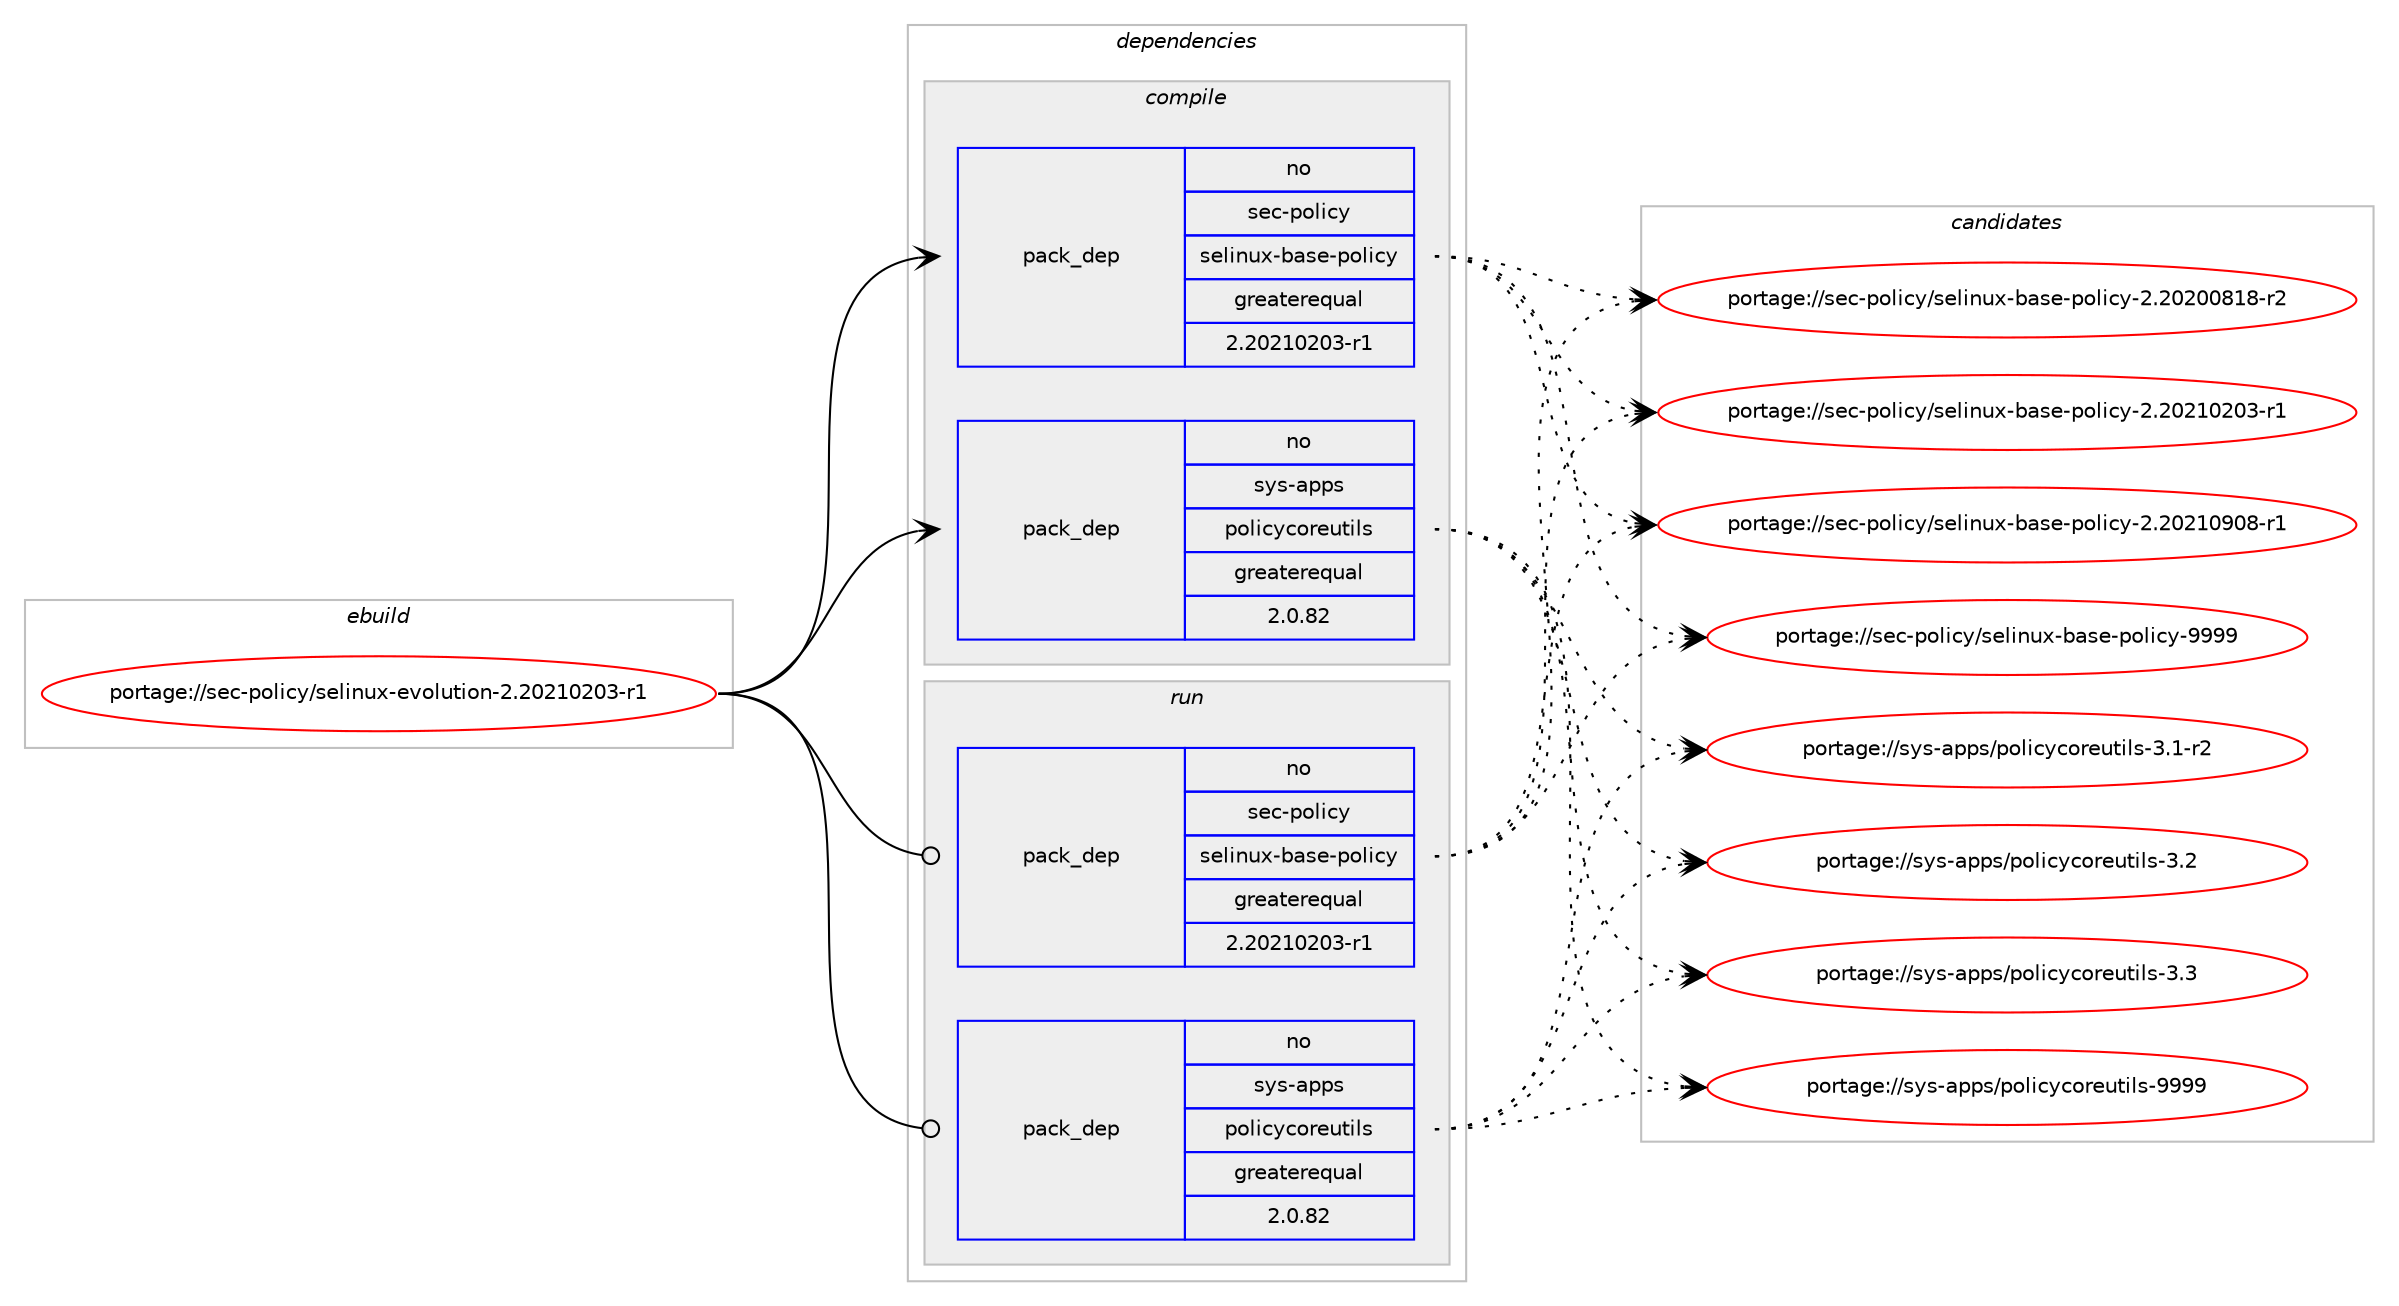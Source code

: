 digraph prolog {

# *************
# Graph options
# *************

newrank=true;
concentrate=true;
compound=true;
graph [rankdir=LR,fontname=Helvetica,fontsize=10,ranksep=1.5];#, ranksep=2.5, nodesep=0.2];
edge  [arrowhead=vee];
node  [fontname=Helvetica,fontsize=10];

# **********
# The ebuild
# **********

subgraph cluster_leftcol {
color=gray;
rank=same;
label=<<i>ebuild</i>>;
id [label="portage://sec-policy/selinux-evolution-2.20210203-r1", color=red, width=4, href="../sec-policy/selinux-evolution-2.20210203-r1.svg"];
}

# ****************
# The dependencies
# ****************

subgraph cluster_midcol {
color=gray;
label=<<i>dependencies</i>>;
subgraph cluster_compile {
fillcolor="#eeeeee";
style=filled;
label=<<i>compile</i>>;
subgraph pack600 {
dependency662 [label=<<TABLE BORDER="0" CELLBORDER="1" CELLSPACING="0" CELLPADDING="4" WIDTH="220"><TR><TD ROWSPAN="6" CELLPADDING="30">pack_dep</TD></TR><TR><TD WIDTH="110">no</TD></TR><TR><TD>sec-policy</TD></TR><TR><TD>selinux-base-policy</TD></TR><TR><TD>greaterequal</TD></TR><TR><TD>2.20210203-r1</TD></TR></TABLE>>, shape=none, color=blue];
}
id:e -> dependency662:w [weight=20,style="solid",arrowhead="vee"];
# *** BEGIN UNKNOWN DEPENDENCY TYPE (TODO) ***
# id -> package_dependency(portage://sec-policy/selinux-evolution-2.20210203-r1,install,no,sec-policy,selinux-xserver,none,[,,],[],[])
# *** END UNKNOWN DEPENDENCY TYPE (TODO) ***

subgraph pack601 {
dependency663 [label=<<TABLE BORDER="0" CELLBORDER="1" CELLSPACING="0" CELLPADDING="4" WIDTH="220"><TR><TD ROWSPAN="6" CELLPADDING="30">pack_dep</TD></TR><TR><TD WIDTH="110">no</TD></TR><TR><TD>sys-apps</TD></TR><TR><TD>policycoreutils</TD></TR><TR><TD>greaterequal</TD></TR><TR><TD>2.0.82</TD></TR></TABLE>>, shape=none, color=blue];
}
id:e -> dependency663:w [weight=20,style="solid",arrowhead="vee"];
}
subgraph cluster_compileandrun {
fillcolor="#eeeeee";
style=filled;
label=<<i>compile and run</i>>;
}
subgraph cluster_run {
fillcolor="#eeeeee";
style=filled;
label=<<i>run</i>>;
subgraph pack602 {
dependency664 [label=<<TABLE BORDER="0" CELLBORDER="1" CELLSPACING="0" CELLPADDING="4" WIDTH="220"><TR><TD ROWSPAN="6" CELLPADDING="30">pack_dep</TD></TR><TR><TD WIDTH="110">no</TD></TR><TR><TD>sec-policy</TD></TR><TR><TD>selinux-base-policy</TD></TR><TR><TD>greaterequal</TD></TR><TR><TD>2.20210203-r1</TD></TR></TABLE>>, shape=none, color=blue];
}
id:e -> dependency664:w [weight=20,style="solid",arrowhead="odot"];
# *** BEGIN UNKNOWN DEPENDENCY TYPE (TODO) ***
# id -> package_dependency(portage://sec-policy/selinux-evolution-2.20210203-r1,run,no,sec-policy,selinux-xserver,none,[,,],[],[])
# *** END UNKNOWN DEPENDENCY TYPE (TODO) ***

subgraph pack603 {
dependency665 [label=<<TABLE BORDER="0" CELLBORDER="1" CELLSPACING="0" CELLPADDING="4" WIDTH="220"><TR><TD ROWSPAN="6" CELLPADDING="30">pack_dep</TD></TR><TR><TD WIDTH="110">no</TD></TR><TR><TD>sys-apps</TD></TR><TR><TD>policycoreutils</TD></TR><TR><TD>greaterequal</TD></TR><TR><TD>2.0.82</TD></TR></TABLE>>, shape=none, color=blue];
}
id:e -> dependency665:w [weight=20,style="solid",arrowhead="odot"];
}
}

# **************
# The candidates
# **************

subgraph cluster_choices {
rank=same;
color=gray;
label=<<i>candidates</i>>;

subgraph choice600 {
color=black;
nodesep=1;
choice11510199451121111081059912147115101108105110117120459897115101451121111081059912145504650485048485649564511450 [label="portage://sec-policy/selinux-base-policy-2.20200818-r2", color=red, width=4,href="../sec-policy/selinux-base-policy-2.20200818-r2.svg"];
choice11510199451121111081059912147115101108105110117120459897115101451121111081059912145504650485049485048514511449 [label="portage://sec-policy/selinux-base-policy-2.20210203-r1", color=red, width=4,href="../sec-policy/selinux-base-policy-2.20210203-r1.svg"];
choice11510199451121111081059912147115101108105110117120459897115101451121111081059912145504650485049485748564511449 [label="portage://sec-policy/selinux-base-policy-2.20210908-r1", color=red, width=4,href="../sec-policy/selinux-base-policy-2.20210908-r1.svg"];
choice1151019945112111108105991214711510110810511011712045989711510145112111108105991214557575757 [label="portage://sec-policy/selinux-base-policy-9999", color=red, width=4,href="../sec-policy/selinux-base-policy-9999.svg"];
dependency662:e -> choice11510199451121111081059912147115101108105110117120459897115101451121111081059912145504650485048485649564511450:w [style=dotted,weight="100"];
dependency662:e -> choice11510199451121111081059912147115101108105110117120459897115101451121111081059912145504650485049485048514511449:w [style=dotted,weight="100"];
dependency662:e -> choice11510199451121111081059912147115101108105110117120459897115101451121111081059912145504650485049485748564511449:w [style=dotted,weight="100"];
dependency662:e -> choice1151019945112111108105991214711510110810511011712045989711510145112111108105991214557575757:w [style=dotted,weight="100"];
}
subgraph choice601 {
color=black;
nodesep=1;
choice1151211154597112112115471121111081059912199111114101117116105108115455146494511450 [label="portage://sys-apps/policycoreutils-3.1-r2", color=red, width=4,href="../sys-apps/policycoreutils-3.1-r2.svg"];
choice115121115459711211211547112111108105991219911111410111711610510811545514650 [label="portage://sys-apps/policycoreutils-3.2", color=red, width=4,href="../sys-apps/policycoreutils-3.2.svg"];
choice115121115459711211211547112111108105991219911111410111711610510811545514651 [label="portage://sys-apps/policycoreutils-3.3", color=red, width=4,href="../sys-apps/policycoreutils-3.3.svg"];
choice11512111545971121121154711211110810599121991111141011171161051081154557575757 [label="portage://sys-apps/policycoreutils-9999", color=red, width=4,href="../sys-apps/policycoreutils-9999.svg"];
dependency663:e -> choice1151211154597112112115471121111081059912199111114101117116105108115455146494511450:w [style=dotted,weight="100"];
dependency663:e -> choice115121115459711211211547112111108105991219911111410111711610510811545514650:w [style=dotted,weight="100"];
dependency663:e -> choice115121115459711211211547112111108105991219911111410111711610510811545514651:w [style=dotted,weight="100"];
dependency663:e -> choice11512111545971121121154711211110810599121991111141011171161051081154557575757:w [style=dotted,weight="100"];
}
subgraph choice602 {
color=black;
nodesep=1;
choice11510199451121111081059912147115101108105110117120459897115101451121111081059912145504650485048485649564511450 [label="portage://sec-policy/selinux-base-policy-2.20200818-r2", color=red, width=4,href="../sec-policy/selinux-base-policy-2.20200818-r2.svg"];
choice11510199451121111081059912147115101108105110117120459897115101451121111081059912145504650485049485048514511449 [label="portage://sec-policy/selinux-base-policy-2.20210203-r1", color=red, width=4,href="../sec-policy/selinux-base-policy-2.20210203-r1.svg"];
choice11510199451121111081059912147115101108105110117120459897115101451121111081059912145504650485049485748564511449 [label="portage://sec-policy/selinux-base-policy-2.20210908-r1", color=red, width=4,href="../sec-policy/selinux-base-policy-2.20210908-r1.svg"];
choice1151019945112111108105991214711510110810511011712045989711510145112111108105991214557575757 [label="portage://sec-policy/selinux-base-policy-9999", color=red, width=4,href="../sec-policy/selinux-base-policy-9999.svg"];
dependency664:e -> choice11510199451121111081059912147115101108105110117120459897115101451121111081059912145504650485048485649564511450:w [style=dotted,weight="100"];
dependency664:e -> choice11510199451121111081059912147115101108105110117120459897115101451121111081059912145504650485049485048514511449:w [style=dotted,weight="100"];
dependency664:e -> choice11510199451121111081059912147115101108105110117120459897115101451121111081059912145504650485049485748564511449:w [style=dotted,weight="100"];
dependency664:e -> choice1151019945112111108105991214711510110810511011712045989711510145112111108105991214557575757:w [style=dotted,weight="100"];
}
subgraph choice603 {
color=black;
nodesep=1;
choice1151211154597112112115471121111081059912199111114101117116105108115455146494511450 [label="portage://sys-apps/policycoreutils-3.1-r2", color=red, width=4,href="../sys-apps/policycoreutils-3.1-r2.svg"];
choice115121115459711211211547112111108105991219911111410111711610510811545514650 [label="portage://sys-apps/policycoreutils-3.2", color=red, width=4,href="../sys-apps/policycoreutils-3.2.svg"];
choice115121115459711211211547112111108105991219911111410111711610510811545514651 [label="portage://sys-apps/policycoreutils-3.3", color=red, width=4,href="../sys-apps/policycoreutils-3.3.svg"];
choice11512111545971121121154711211110810599121991111141011171161051081154557575757 [label="portage://sys-apps/policycoreutils-9999", color=red, width=4,href="../sys-apps/policycoreutils-9999.svg"];
dependency665:e -> choice1151211154597112112115471121111081059912199111114101117116105108115455146494511450:w [style=dotted,weight="100"];
dependency665:e -> choice115121115459711211211547112111108105991219911111410111711610510811545514650:w [style=dotted,weight="100"];
dependency665:e -> choice115121115459711211211547112111108105991219911111410111711610510811545514651:w [style=dotted,weight="100"];
dependency665:e -> choice11512111545971121121154711211110810599121991111141011171161051081154557575757:w [style=dotted,weight="100"];
}
}

}
